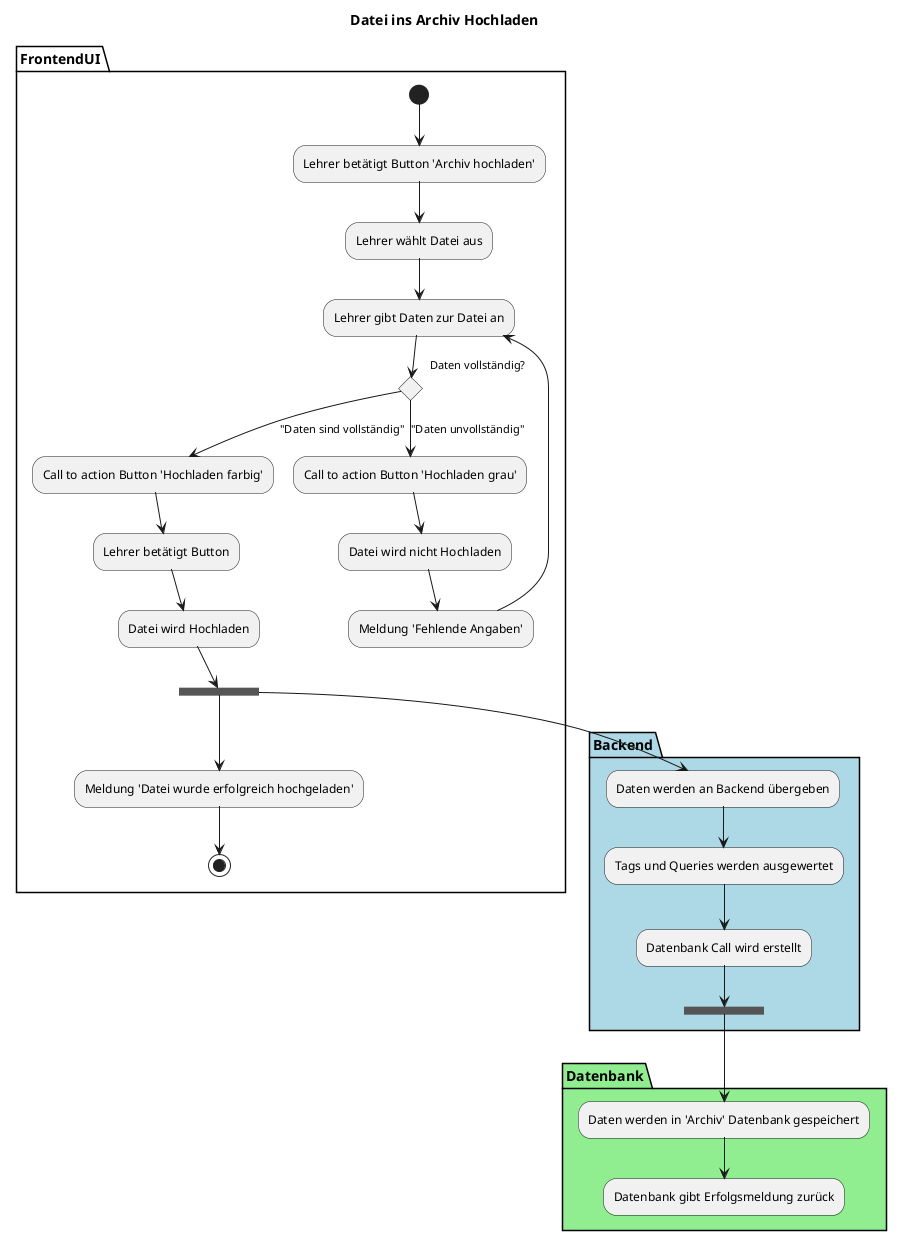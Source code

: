 @startuml Archiv Hochladen 


title Datei ins Archiv Hochladen 

partition "FrontendUI" {
(*)--> "Lehrer betätigt Button 'Archiv hochladen'"
--> "Lehrer wählt Datei aus"
--> "Lehrer gibt Daten zur Datei an"
if "Daten vollständig?" then 
--> ["Daten sind vollständig"] "Call to action Button 'Hochladen farbig'"
--> "Lehrer betätigt Button"
--> "Datei wird Hochladen"
-->===S1=== 
--> "Meldung 'Datei wurde erfolgreich hochgeladen'"
--> (*)
else 
--> ["Daten unvollständig"] "Call to action Button 'Hochladen grau'"
--> "Datei wird nicht Hochladen"
--> "Meldung 'Fehlende Angaben'"
--> "Lehrer gibt Daten zur Datei an"
} 

partition "Backend" #LightBlue {
    ===S1=== --> "Daten werden an Backend übergeben"
    --> "Tags und Queries werden ausgewertet" 
    --> "Datenbank Call wird erstellt" 
    --> ===S2=== 
} 

partition "Datenbank" #LightGreen {
    ===S2=== --> "Daten werden in 'Archiv' Datenbank gespeichert"
    --> "Datenbank gibt Erfolgsmeldung zurück"
}


@enduml